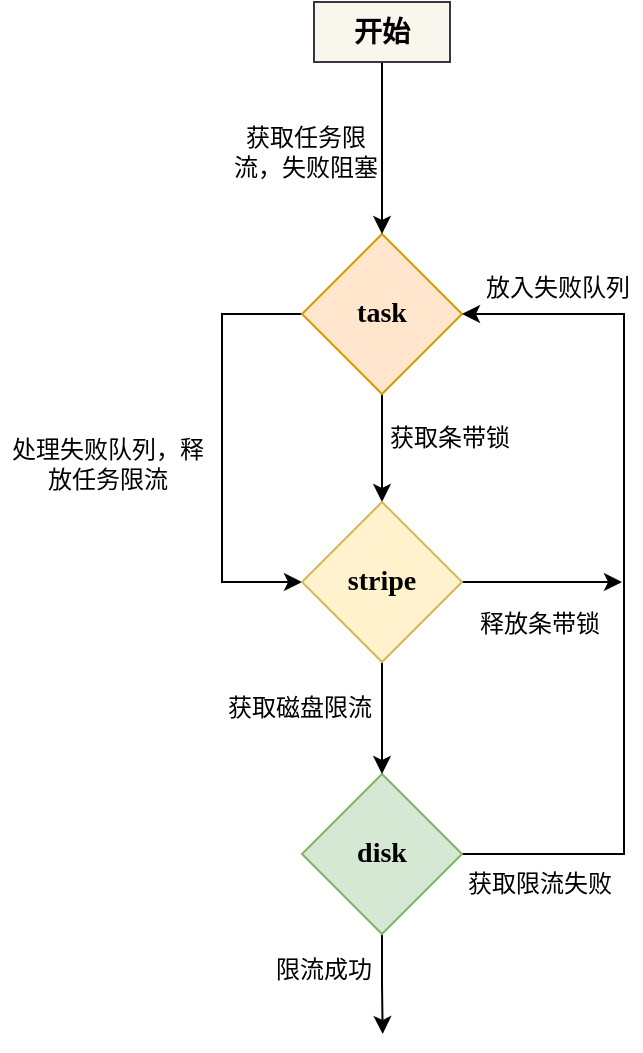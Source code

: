 <mxfile version="24.3.1" type="github" pages="2">
  <diagram name="第 1 页" id="CwVdzNZEPd9-sQuGmuCM">
    <mxGraphModel dx="1430" dy="770" grid="1" gridSize="10" guides="1" tooltips="1" connect="1" arrows="1" fold="1" page="1" pageScale="1" pageWidth="827" pageHeight="1169" math="0" shadow="0">
      <root>
        <mxCell id="0" />
        <mxCell id="1" parent="0" />
        <mxCell id="_4QpkgfD6oUgvaKTKm7n-5" value="" style="edgeStyle=orthogonalEdgeStyle;rounded=0;orthogonalLoop=1;jettySize=auto;html=1;" edge="1" parent="1" source="_4QpkgfD6oUgvaKTKm7n-1" target="_4QpkgfD6oUgvaKTKm7n-4">
          <mxGeometry relative="1" as="geometry" />
        </mxCell>
        <mxCell id="_4QpkgfD6oUgvaKTKm7n-32" style="edgeStyle=orthogonalEdgeStyle;rounded=0;orthogonalLoop=1;jettySize=auto;html=1;exitX=0;exitY=0.5;exitDx=0;exitDy=0;fontFamily=Helvetica;fontSize=12;fontColor=default;entryX=0.5;entryY=1;entryDx=0;entryDy=0;" edge="1" parent="1" source="_4QpkgfD6oUgvaKTKm7n-1" target="_4QpkgfD6oUgvaKTKm7n-4">
          <mxGeometry relative="1" as="geometry">
            <mxPoint x="280" y="530" as="targetPoint" />
            <Array as="points">
              <mxPoint x="320" y="390" />
              <mxPoint x="320" y="524" />
            </Array>
          </mxGeometry>
        </mxCell>
        <mxCell id="_4QpkgfD6oUgvaKTKm7n-1" value="&lt;font face=&quot;Comic Sans MS&quot; style=&quot;font-size: 14px;&quot;&gt;&lt;b style=&quot;&quot;&gt;task&lt;/b&gt;&lt;/font&gt;" style="rhombus;whiteSpace=wrap;html=1;fillColor=#ffe6cc;strokeColor=#d79b00;" vertex="1" parent="1">
          <mxGeometry x="360" y="350" width="80" height="80" as="geometry" />
        </mxCell>
        <mxCell id="_4QpkgfD6oUgvaKTKm7n-9" style="edgeStyle=orthogonalEdgeStyle;rounded=0;orthogonalLoop=1;jettySize=auto;html=1;exitX=1;exitY=0.5;exitDx=0;exitDy=0;fontFamily=Helvetica;fontSize=12;fontColor=default;entryX=1;entryY=0.5;entryDx=0;entryDy=0;" edge="1" parent="1" source="_4QpkgfD6oUgvaKTKm7n-2" target="_4QpkgfD6oUgvaKTKm7n-1">
          <mxGeometry relative="1" as="geometry">
            <mxPoint x="520" y="390" as="targetPoint" />
            <Array as="points">
              <mxPoint x="521" y="660" />
              <mxPoint x="521" y="390" />
            </Array>
          </mxGeometry>
        </mxCell>
        <mxCell id="_4QpkgfD6oUgvaKTKm7n-30" style="edgeStyle=orthogonalEdgeStyle;rounded=0;orthogonalLoop=1;jettySize=auto;html=1;exitX=0.5;exitY=1;exitDx=0;exitDy=0;fontFamily=Helvetica;fontSize=12;fontColor=default;" edge="1" parent="1" source="_4QpkgfD6oUgvaKTKm7n-2">
          <mxGeometry relative="1" as="geometry">
            <mxPoint x="400.345" y="750" as="targetPoint" />
          </mxGeometry>
        </mxCell>
        <mxCell id="_4QpkgfD6oUgvaKTKm7n-2" value="&lt;b&gt;&lt;font face=&quot;Comic Sans MS&quot; style=&quot;font-size: 14px;&quot;&gt;disk&lt;/font&gt;&lt;/b&gt;" style="rhombus;whiteSpace=wrap;html=1;fillColor=#d5e8d4;strokeColor=#82b366;" vertex="1" parent="1">
          <mxGeometry x="360" y="620" width="80" height="80" as="geometry" />
        </mxCell>
        <mxCell id="_4QpkgfD6oUgvaKTKm7n-8" value="" style="edgeStyle=orthogonalEdgeStyle;rounded=0;orthogonalLoop=1;jettySize=auto;html=1;fontFamily=Helvetica;fontSize=12;fontColor=default;" edge="1" parent="1" source="_4QpkgfD6oUgvaKTKm7n-4" target="_4QpkgfD6oUgvaKTKm7n-2">
          <mxGeometry relative="1" as="geometry" />
        </mxCell>
        <mxCell id="_4QpkgfD6oUgvaKTKm7n-10" style="edgeStyle=orthogonalEdgeStyle;rounded=0;orthogonalLoop=1;jettySize=auto;html=1;exitX=0.5;exitY=0;exitDx=0;exitDy=0;fontFamily=Helvetica;fontSize=12;fontColor=default;" edge="1" parent="1" source="_4QpkgfD6oUgvaKTKm7n-4">
          <mxGeometry relative="1" as="geometry">
            <mxPoint x="520" y="524" as="targetPoint" />
          </mxGeometry>
        </mxCell>
        <mxCell id="_4QpkgfD6oUgvaKTKm7n-4" value="&lt;b&gt;&lt;font face=&quot;Comic Sans MS&quot; style=&quot;font-size: 14px;&quot;&gt;stripe&lt;/font&gt;&lt;/b&gt;" style="rhombus;whiteSpace=wrap;html=1;direction=south;fillColor=#fff2cc;strokeColor=#d6b656;" vertex="1" parent="1">
          <mxGeometry x="360" y="484" width="80" height="80" as="geometry" />
        </mxCell>
        <mxCell id="_4QpkgfD6oUgvaKTKm7n-19" style="edgeStyle=orthogonalEdgeStyle;rounded=0;orthogonalLoop=1;jettySize=auto;html=1;exitX=0.5;exitY=1;exitDx=0;exitDy=0;entryX=0.5;entryY=0;entryDx=0;entryDy=0;fontFamily=Helvetica;fontSize=12;fontColor=default;" edge="1" parent="1" source="_4QpkgfD6oUgvaKTKm7n-17" target="_4QpkgfD6oUgvaKTKm7n-1">
          <mxGeometry relative="1" as="geometry" />
        </mxCell>
        <mxCell id="_4QpkgfD6oUgvaKTKm7n-17" value="&lt;font style=&quot;font-size: 14px;&quot;&gt;&lt;b style=&quot;&quot;&gt;开始&lt;/b&gt;&lt;/font&gt;" style="rounded=0;whiteSpace=wrap;html=1;strokeColor=#36393d;align=center;verticalAlign=middle;fontFamily=Helvetica;fontSize=12;fillColor=#f9f7ed;" vertex="1" parent="1">
          <mxGeometry x="366" y="234" width="68" height="30" as="geometry" />
        </mxCell>
        <mxCell id="_4QpkgfD6oUgvaKTKm7n-21" value="获取任务限流，失败阻塞" style="text;strokeColor=none;align=center;fillColor=none;html=1;verticalAlign=middle;whiteSpace=wrap;rounded=0;fontFamily=Helvetica;fontSize=12;fontColor=default;" vertex="1" parent="1">
          <mxGeometry x="321" y="294" width="82" height="30" as="geometry" />
        </mxCell>
        <mxCell id="_4QpkgfD6oUgvaKTKm7n-23" value="获取条带锁" style="text;strokeColor=none;align=center;fillColor=none;html=1;verticalAlign=middle;whiteSpace=wrap;rounded=0;fontFamily=Helvetica;fontSize=12;fontColor=default;" vertex="1" parent="1">
          <mxGeometry x="393" y="437" width="82" height="30" as="geometry" />
        </mxCell>
        <mxCell id="_4QpkgfD6oUgvaKTKm7n-24" value="放入失败队列" style="text;strokeColor=none;align=center;fillColor=none;html=1;verticalAlign=middle;whiteSpace=wrap;rounded=0;fontFamily=Helvetica;fontSize=12;fontColor=default;" vertex="1" parent="1">
          <mxGeometry x="447" y="362" width="82" height="30" as="geometry" />
        </mxCell>
        <mxCell id="_4QpkgfD6oUgvaKTKm7n-25" value="释放条带锁" style="text;strokeColor=none;align=center;fillColor=none;html=1;verticalAlign=middle;whiteSpace=wrap;rounded=0;fontFamily=Helvetica;fontSize=12;fontColor=default;" vertex="1" parent="1">
          <mxGeometry x="438" y="530" width="82" height="30" as="geometry" />
        </mxCell>
        <mxCell id="_4QpkgfD6oUgvaKTKm7n-26" value="获取磁盘限流" style="text;strokeColor=none;align=center;fillColor=none;html=1;verticalAlign=middle;whiteSpace=wrap;rounded=0;fontFamily=Helvetica;fontSize=12;fontColor=default;" vertex="1" parent="1">
          <mxGeometry x="318" y="572" width="82" height="30" as="geometry" />
        </mxCell>
        <mxCell id="_4QpkgfD6oUgvaKTKm7n-27" value="获取限流失败" style="text;strokeColor=none;align=center;fillColor=none;html=1;verticalAlign=middle;whiteSpace=wrap;rounded=0;fontFamily=Helvetica;fontSize=12;fontColor=default;" vertex="1" parent="1">
          <mxGeometry x="438" y="660" width="82" height="30" as="geometry" />
        </mxCell>
        <mxCell id="_4QpkgfD6oUgvaKTKm7n-31" value="限流成功" style="text;strokeColor=none;align=center;fillColor=none;html=1;verticalAlign=middle;whiteSpace=wrap;rounded=0;fontFamily=Helvetica;fontSize=12;fontColor=default;" vertex="1" parent="1">
          <mxGeometry x="330" y="703" width="82" height="30" as="geometry" />
        </mxCell>
        <mxCell id="_4QpkgfD6oUgvaKTKm7n-33" value="处理失败队列，释放任务限流" style="text;strokeColor=none;align=center;fillColor=none;html=1;verticalAlign=middle;whiteSpace=wrap;rounded=0;fontFamily=Helvetica;fontSize=12;fontColor=default;" vertex="1" parent="1">
          <mxGeometry x="209" y="450" width="108" height="30" as="geometry" />
        </mxCell>
      </root>
    </mxGraphModel>
  </diagram>
  <diagram id="QUwTH8yCDxB1TpOe64Nc" name="第 2 页">
    <mxGraphModel dx="988" dy="531" grid="1" gridSize="10" guides="1" tooltips="1" connect="1" arrows="1" fold="1" page="1" pageScale="1" pageWidth="827" pageHeight="1169" math="0" shadow="0">
      <root>
        <mxCell id="0" />
        <mxCell id="1" parent="0" />
        <mxCell id="d5t4ilLiysanZtWj2in6-45" value="" style="group" vertex="1" connectable="0" parent="1">
          <mxGeometry x="484" y="529" width="240" height="33" as="geometry" />
        </mxCell>
        <mxCell id="d5t4ilLiysanZtWj2in6-46" value="" style="verticalLabelPosition=bottom;verticalAlign=top;html=1;shape=mxgraph.basic.rect;fillColor2=none;strokeWidth=1;size=20;indent=5;strokeColor=#36393d;align=center;fontFamily=Helvetica;fontSize=12;fillColor=#f9f7ed;" vertex="1" parent="d5t4ilLiysanZtWj2in6-45">
          <mxGeometry x="-120" y="114" width="177" height="30" as="geometry" />
        </mxCell>
        <mxCell id="d5t4ilLiysanZtWj2in6-48" value="" style="line;strokeWidth=1;direction=south;html=1;strokeColor=default;align=center;verticalAlign=middle;fontFamily=Helvetica;fontSize=12;fontColor=default;fillColor=default;" vertex="1" parent="d5t4ilLiysanZtWj2in6-45">
          <mxGeometry x="-25" y="114" width="10" height="30" as="geometry" />
        </mxCell>
        <mxCell id="d5t4ilLiysanZtWj2in6-49" value="" style="line;strokeWidth=1;direction=south;html=1;strokeColor=default;align=center;verticalAlign=middle;fontFamily=Helvetica;fontSize=12;fontColor=default;fillColor=default;" vertex="1" parent="d5t4ilLiysanZtWj2in6-45">
          <mxGeometry x="27" y="114" width="10" height="30" as="geometry" />
        </mxCell>
        <mxCell id="d5t4ilLiysanZtWj2in6-50" value="" style="line;strokeWidth=1;direction=south;html=1;strokeColor=default;align=center;verticalAlign=middle;fontFamily=Helvetica;fontSize=12;fontColor=default;fillColor=default;" vertex="1" parent="d5t4ilLiysanZtWj2in6-45">
          <mxGeometry y="114" width="10" height="30" as="geometry" />
        </mxCell>
        <mxCell id="d5t4ilLiysanZtWj2in6-52" value="&lt;b style=&quot;&quot;&gt;&lt;font style=&quot;font-size: 9px;&quot;&gt;sec..&lt;/font&gt;&lt;/b&gt;" style="text;strokeColor=none;align=center;fillColor=none;html=1;verticalAlign=middle;whiteSpace=wrap;rounded=0;fontFamily=Helvetica;fontSize=12;fontColor=default;" vertex="1" parent="d5t4ilLiysanZtWj2in6-45">
          <mxGeometry x="-19" y="119" width="23" height="20" as="geometry" />
        </mxCell>
        <mxCell id="d5t4ilLiysanZtWj2in6-53" value="" style="group" vertex="1" connectable="0" parent="1">
          <mxGeometry x="484" y="571" width="240" height="33" as="geometry" />
        </mxCell>
        <mxCell id="d5t4ilLiysanZtWj2in6-54" value="" style="verticalLabelPosition=bottom;verticalAlign=top;html=1;shape=mxgraph.basic.rect;fillColor2=none;strokeWidth=1;size=20;indent=5;strokeColor=#36393d;align=center;fontFamily=Helvetica;fontSize=12;fillColor=#f9f7ed;" vertex="1" parent="d5t4ilLiysanZtWj2in6-53">
          <mxGeometry x="-120" y="114" width="177" height="30" as="geometry" />
        </mxCell>
        <mxCell id="d5t4ilLiysanZtWj2in6-56" value="" style="line;strokeWidth=1;direction=south;html=1;strokeColor=default;align=center;verticalAlign=middle;fontFamily=Helvetica;fontSize=12;fontColor=default;fillColor=default;" vertex="1" parent="d5t4ilLiysanZtWj2in6-53">
          <mxGeometry x="-24" y="114" width="10" height="30" as="geometry" />
        </mxCell>
        <mxCell id="d5t4ilLiysanZtWj2in6-57" value="" style="line;strokeWidth=1;direction=south;html=1;strokeColor=default;align=center;verticalAlign=middle;fontFamily=Helvetica;fontSize=12;fontColor=default;fillColor=default;" vertex="1" parent="d5t4ilLiysanZtWj2in6-53">
          <mxGeometry x="28" y="114" width="10" height="30" as="geometry" />
        </mxCell>
        <mxCell id="d5t4ilLiysanZtWj2in6-58" value="" style="line;strokeWidth=1;direction=south;html=1;strokeColor=default;align=center;verticalAlign=middle;fontFamily=Helvetica;fontSize=12;fontColor=default;fillColor=default;" vertex="1" parent="d5t4ilLiysanZtWj2in6-53">
          <mxGeometry x="1" y="114" width="10" height="30" as="geometry" />
        </mxCell>
        <mxCell id="d5t4ilLiysanZtWj2in6-59" value="&lt;span style=&quot;font-size: 18px;&quot;&gt;&lt;b&gt;...&lt;/b&gt;&lt;/span&gt;" style="text;strokeColor=none;align=center;fillColor=none;html=1;verticalAlign=middle;whiteSpace=wrap;rounded=0;fontFamily=Helvetica;fontSize=12;fontColor=default;" vertex="1" parent="d5t4ilLiysanZtWj2in6-53">
          <mxGeometry x="-104" y="112" width="60" height="30" as="geometry" />
        </mxCell>
        <mxCell id="d5t4ilLiysanZtWj2in6-60" value="&lt;b style=&quot;&quot;&gt;&lt;font style=&quot;font-size: 9px;&quot;&gt;sec..&lt;/font&gt;&lt;/b&gt;" style="text;strokeColor=none;align=center;fillColor=none;html=1;verticalAlign=middle;whiteSpace=wrap;rounded=0;fontFamily=Helvetica;fontSize=12;fontColor=default;" vertex="1" parent="d5t4ilLiysanZtWj2in6-53">
          <mxGeometry x="7.5" y="119" width="23" height="20" as="geometry" />
        </mxCell>
        <mxCell id="d5t4ilLiysanZtWj2in6-71" value="" style="group" vertex="1" connectable="0" parent="1">
          <mxGeometry x="303" y="410" width="270" height="310" as="geometry" />
        </mxCell>
        <mxCell id="d5t4ilLiysanZtWj2in6-8" value="suid0" style="shape=ext;double=1;whiteSpace=wrap;html=1;aspect=fixed;align=center;verticalAlign=middle;fontFamily=Helvetica;fontSize=12;fillColor=#f9f7ed;strokeColor=#36393d;" vertex="1" parent="d5t4ilLiysanZtWj2in6-71">
          <mxGeometry x="16" y="36" width="50" height="50" as="geometry" />
        </mxCell>
        <mxCell id="d5t4ilLiysanZtWj2in6-9" value="suid1" style="shape=ext;double=1;whiteSpace=wrap;html=1;aspect=fixed;align=center;verticalAlign=middle;fontFamily=Helvetica;fontSize=12;fillColor=#f9f7ed;strokeColor=#36393d;" vertex="1" parent="d5t4ilLiysanZtWj2in6-71">
          <mxGeometry x="68" y="36" width="50" height="50" as="geometry" />
        </mxCell>
        <mxCell id="d5t4ilLiysanZtWj2in6-11" value="..." style="shape=ext;double=1;whiteSpace=wrap;html=1;aspect=fixed;align=center;verticalAlign=middle;fontFamily=Helvetica;fontSize=12;fillColor=#f9f7ed;strokeColor=#36393d;" vertex="1" parent="d5t4ilLiysanZtWj2in6-71">
          <mxGeometry x="120" y="36" width="50" height="50" as="geometry" />
        </mxCell>
        <mxCell id="d5t4ilLiysanZtWj2in6-12" value="suid30" style="shape=ext;double=1;whiteSpace=wrap;html=1;aspect=fixed;align=center;verticalAlign=middle;fontFamily=Helvetica;fontSize=12;fillColor=#f9f7ed;strokeColor=#36393d;" vertex="1" parent="d5t4ilLiysanZtWj2in6-71">
          <mxGeometry x="170" y="36" width="50" height="50" as="geometry" />
        </mxCell>
        <mxCell id="d5t4ilLiysanZtWj2in6-13" value="suid31" style="shape=ext;double=1;whiteSpace=wrap;html=1;aspect=fixed;align=center;verticalAlign=middle;fontFamily=Helvetica;fontSize=12;fillColor=#f9f7ed;strokeColor=#36393d;" vertex="1" parent="d5t4ilLiysanZtWj2in6-71">
          <mxGeometry x="220" y="36" width="50" height="50" as="geometry" />
        </mxCell>
        <mxCell id="d5t4ilLiysanZtWj2in6-16" value="&lt;font style=&quot;font-size: 14px;&quot;&gt;&lt;b style=&quot;&quot;&gt;EC条带&lt;/b&gt;&lt;/font&gt;" style="text;strokeColor=none;align=center;fillColor=none;html=1;verticalAlign=middle;whiteSpace=wrap;rounded=0;fontFamily=Helvetica;fontSize=12;fontColor=default;" vertex="1" parent="d5t4ilLiysanZtWj2in6-71">
          <mxGeometry x="107" width="60" height="30" as="geometry" />
        </mxCell>
        <mxCell id="d5t4ilLiysanZtWj2in6-33" value="" style="group" vertex="1" connectable="0" parent="d5t4ilLiysanZtWj2in6-71">
          <mxGeometry y="119" width="240" height="33" as="geometry" />
        </mxCell>
        <mxCell id="d5t4ilLiysanZtWj2in6-21" value="" style="verticalLabelPosition=bottom;verticalAlign=top;html=1;shape=mxgraph.basic.rect;fillColor2=none;strokeWidth=1;size=20;indent=5;strokeColor=#36393d;align=center;fontFamily=Helvetica;fontSize=12;fillColor=#f9f7ed;" vertex="1" parent="d5t4ilLiysanZtWj2in6-33">
          <mxGeometry x="63" y="3" width="177" height="30" as="geometry" />
        </mxCell>
        <mxCell id="d5t4ilLiysanZtWj2in6-22" value="&lt;b style=&quot;&quot;&gt;&lt;font style=&quot;font-size: 14px;&quot;&gt;disk1&lt;/font&gt;&lt;/b&gt;" style="text;strokeColor=none;align=center;fillColor=none;html=1;verticalAlign=middle;whiteSpace=wrap;rounded=0;fontFamily=Helvetica;fontSize=12;fontColor=default;" vertex="1" parent="d5t4ilLiysanZtWj2in6-33">
          <mxGeometry y="3" width="60" height="30" as="geometry" />
        </mxCell>
        <mxCell id="d5t4ilLiysanZtWj2in6-23" value="" style="line;strokeWidth=1;direction=south;html=1;strokeColor=default;align=center;verticalAlign=middle;fontFamily=Helvetica;fontSize=12;fontColor=default;fillColor=default;" vertex="1" parent="d5t4ilLiysanZtWj2in6-33">
          <mxGeometry x="81" y="3" width="10" height="30" as="geometry" />
        </mxCell>
        <mxCell id="d5t4ilLiysanZtWj2in6-24" value="" style="line;strokeWidth=1;direction=south;html=1;strokeColor=default;align=center;verticalAlign=middle;fontFamily=Helvetica;fontSize=12;fontColor=default;fillColor=default;" vertex="1" parent="d5t4ilLiysanZtWj2in6-33">
          <mxGeometry x="133" y="3" width="10" height="30" as="geometry" />
        </mxCell>
        <mxCell id="d5t4ilLiysanZtWj2in6-30" value="" style="line;strokeWidth=1;direction=south;html=1;strokeColor=default;align=center;verticalAlign=middle;fontFamily=Helvetica;fontSize=12;fontColor=default;fillColor=default;" vertex="1" parent="d5t4ilLiysanZtWj2in6-33">
          <mxGeometry x="106" y="3" width="10" height="30" as="geometry" />
        </mxCell>
        <mxCell id="d5t4ilLiysanZtWj2in6-31" value="&lt;span style=&quot;font-size: 18px;&quot;&gt;&lt;b&gt;...&lt;/b&gt;&lt;/span&gt;" style="text;strokeColor=none;align=center;fillColor=none;html=1;verticalAlign=middle;whiteSpace=wrap;rounded=0;fontFamily=Helvetica;fontSize=12;fontColor=default;" vertex="1" parent="d5t4ilLiysanZtWj2in6-33">
          <mxGeometry x="136" width="60" height="30" as="geometry" />
        </mxCell>
        <mxCell id="d5t4ilLiysanZtWj2in6-32" value="&lt;b style=&quot;&quot;&gt;&lt;font style=&quot;font-size: 9px;&quot;&gt;sec0&lt;/font&gt;&lt;/b&gt;" style="text;strokeColor=none;align=center;fillColor=none;html=1;verticalAlign=middle;whiteSpace=wrap;rounded=0;fontFamily=Helvetica;fontSize=12;fontColor=default;" vertex="1" parent="d5t4ilLiysanZtWj2in6-33">
          <mxGeometry x="63" y="8" width="23" height="20" as="geometry" />
        </mxCell>
        <mxCell id="d5t4ilLiysanZtWj2in6-34" style="rounded=0;orthogonalLoop=1;jettySize=auto;html=1;exitX=0.5;exitY=1;exitDx=0;exitDy=0;entryX=0.074;entryY=0.048;entryDx=0;entryDy=0;entryPerimeter=0;fontFamily=Helvetica;fontSize=12;fontColor=default;dashed=1;strokeWidth=1;" edge="1" parent="d5t4ilLiysanZtWj2in6-71" source="d5t4ilLiysanZtWj2in6-8" target="d5t4ilLiysanZtWj2in6-21">
          <mxGeometry relative="1" as="geometry" />
        </mxCell>
        <mxCell id="d5t4ilLiysanZtWj2in6-35" value="" style="group" vertex="1" connectable="0" parent="d5t4ilLiysanZtWj2in6-71">
          <mxGeometry y="158" width="240" height="33" as="geometry" />
        </mxCell>
        <mxCell id="d5t4ilLiysanZtWj2in6-36" value="" style="verticalLabelPosition=bottom;verticalAlign=top;html=1;shape=mxgraph.basic.rect;fillColor2=none;strokeWidth=1;size=20;indent=5;strokeColor=#36393d;align=center;fontFamily=Helvetica;fontSize=12;fillColor=#f9f7ed;" vertex="1" parent="d5t4ilLiysanZtWj2in6-35">
          <mxGeometry x="63" y="3" width="177" height="30" as="geometry" />
        </mxCell>
        <mxCell id="d5t4ilLiysanZtWj2in6-37" value="&lt;b style=&quot;&quot;&gt;&lt;font style=&quot;font-size: 14px;&quot;&gt;disk2&lt;/font&gt;&lt;/b&gt;" style="text;strokeColor=none;align=center;fillColor=none;html=1;verticalAlign=middle;whiteSpace=wrap;rounded=0;fontFamily=Helvetica;fontSize=12;fontColor=default;" vertex="1" parent="d5t4ilLiysanZtWj2in6-35">
          <mxGeometry y="3" width="60" height="30" as="geometry" />
        </mxCell>
        <mxCell id="d5t4ilLiysanZtWj2in6-38" value="" style="line;strokeWidth=1;direction=south;html=1;strokeColor=default;align=center;verticalAlign=middle;fontFamily=Helvetica;fontSize=12;fontColor=default;fillColor=default;" vertex="1" parent="d5t4ilLiysanZtWj2in6-35">
          <mxGeometry x="81" y="3" width="10" height="30" as="geometry" />
        </mxCell>
        <mxCell id="d5t4ilLiysanZtWj2in6-39" value="" style="line;strokeWidth=1;direction=south;html=1;strokeColor=default;align=center;verticalAlign=middle;fontFamily=Helvetica;fontSize=12;fontColor=default;fillColor=default;" vertex="1" parent="d5t4ilLiysanZtWj2in6-35">
          <mxGeometry x="133" y="3" width="10" height="30" as="geometry" />
        </mxCell>
        <mxCell id="d5t4ilLiysanZtWj2in6-40" value="" style="line;strokeWidth=1;direction=south;html=1;strokeColor=default;align=center;verticalAlign=middle;fontFamily=Helvetica;fontSize=12;fontColor=default;fillColor=default;" vertex="1" parent="d5t4ilLiysanZtWj2in6-35">
          <mxGeometry x="106" y="3" width="10" height="30" as="geometry" />
        </mxCell>
        <mxCell id="d5t4ilLiysanZtWj2in6-41" value="&lt;span style=&quot;font-size: 18px;&quot;&gt;&lt;b&gt;...&lt;/b&gt;&lt;/span&gt;" style="text;strokeColor=none;align=center;fillColor=none;html=1;verticalAlign=middle;whiteSpace=wrap;rounded=0;fontFamily=Helvetica;fontSize=12;fontColor=default;" vertex="1" parent="d5t4ilLiysanZtWj2in6-35">
          <mxGeometry x="136" width="60" height="30" as="geometry" />
        </mxCell>
        <mxCell id="d5t4ilLiysanZtWj2in6-43" value="&lt;b style=&quot;&quot;&gt;&lt;font style=&quot;font-size: 9px;&quot;&gt;sec2&lt;/font&gt;&lt;/b&gt;" style="text;strokeColor=none;align=center;fillColor=none;html=1;verticalAlign=middle;whiteSpace=wrap;rounded=0;fontFamily=Helvetica;fontSize=12;fontColor=default;" vertex="1" parent="d5t4ilLiysanZtWj2in6-35">
          <mxGeometry x="112.5" y="8" width="23" height="20" as="geometry" />
        </mxCell>
        <mxCell id="d5t4ilLiysanZtWj2in6-44" style="rounded=0;orthogonalLoop=1;jettySize=auto;html=1;exitX=0.5;exitY=1;exitDx=0;exitDy=0;entryX=0.5;entryY=0;entryDx=0;entryDy=0;fontFamily=Helvetica;fontSize=12;fontColor=default;dashed=1;" edge="1" parent="d5t4ilLiysanZtWj2in6-71" source="d5t4ilLiysanZtWj2in6-9" target="d5t4ilLiysanZtWj2in6-43">
          <mxGeometry relative="1" as="geometry" />
        </mxCell>
        <mxCell id="d5t4ilLiysanZtWj2in6-61" style="rounded=0;orthogonalLoop=1;jettySize=auto;html=1;exitX=0.5;exitY=1;exitDx=0;exitDy=0;entryX=0.626;entryY=0.033;entryDx=0;entryDy=0;fontFamily=Helvetica;fontSize=12;fontColor=default;dashed=1;entryPerimeter=0;" edge="1" parent="d5t4ilLiysanZtWj2in6-71" source="d5t4ilLiysanZtWj2in6-12" target="d5t4ilLiysanZtWj2in6-46">
          <mxGeometry relative="1" as="geometry" />
        </mxCell>
        <mxCell id="d5t4ilLiysanZtWj2in6-62" style="rounded=0;orthogonalLoop=1;jettySize=auto;html=1;exitX=0.5;exitY=1;exitDx=0;exitDy=0;entryX=0.791;entryY=-0.071;entryDx=0;entryDy=0;entryPerimeter=0;fontFamily=Helvetica;fontSize=12;fontColor=default;dashed=1;" edge="1" parent="d5t4ilLiysanZtWj2in6-71" source="d5t4ilLiysanZtWj2in6-13" target="d5t4ilLiysanZtWj2in6-54">
          <mxGeometry relative="1" as="geometry" />
        </mxCell>
        <mxCell id="d5t4ilLiysanZtWj2in6-47" value="&lt;b style=&quot;&quot;&gt;&lt;font style=&quot;font-size: 14px;&quot;&gt;disk30&lt;/font&gt;&lt;/b&gt;" style="text;strokeColor=none;align=center;fillColor=none;html=1;verticalAlign=middle;whiteSpace=wrap;rounded=0;fontFamily=Helvetica;fontSize=12;fontColor=default;" vertex="1" parent="d5t4ilLiysanZtWj2in6-71">
          <mxGeometry y="236" width="60" height="30" as="geometry" />
        </mxCell>
        <mxCell id="d5t4ilLiysanZtWj2in6-55" value="&lt;b style=&quot;&quot;&gt;&lt;font style=&quot;font-size: 14px;&quot;&gt;disk31&lt;/font&gt;&lt;/b&gt;" style="text;strokeColor=none;align=center;fillColor=none;html=1;verticalAlign=middle;whiteSpace=wrap;rounded=0;fontFamily=Helvetica;fontSize=12;fontColor=default;" vertex="1" parent="d5t4ilLiysanZtWj2in6-71">
          <mxGeometry y="280" width="60" height="30" as="geometry" />
        </mxCell>
        <mxCell id="d5t4ilLiysanZtWj2in6-51" value="&lt;span style=&quot;font-size: 18px;&quot;&gt;&lt;b&gt;...&lt;/b&gt;&lt;/span&gt;" style="text;strokeColor=none;align=center;fillColor=none;html=1;verticalAlign=middle;whiteSpace=wrap;rounded=0;fontFamily=Helvetica;fontSize=12;fontColor=default;" vertex="1" parent="d5t4ilLiysanZtWj2in6-71">
          <mxGeometry x="70" y="228" width="60" height="30" as="geometry" />
        </mxCell>
        <mxCell id="d5t4ilLiysanZtWj2in6-64" value="&lt;span style=&quot;font-size: 18px;&quot;&gt;&lt;b&gt;...&lt;/b&gt;&lt;/span&gt;" style="text;strokeColor=none;align=center;fillColor=none;html=1;verticalAlign=middle;whiteSpace=wrap;rounded=0;fontFamily=Helvetica;fontSize=12;fontColor=default;" vertex="1" parent="d5t4ilLiysanZtWj2in6-71">
          <mxGeometry x="1" y="195" width="60" height="30" as="geometry" />
        </mxCell>
      </root>
    </mxGraphModel>
  </diagram>
</mxfile>
